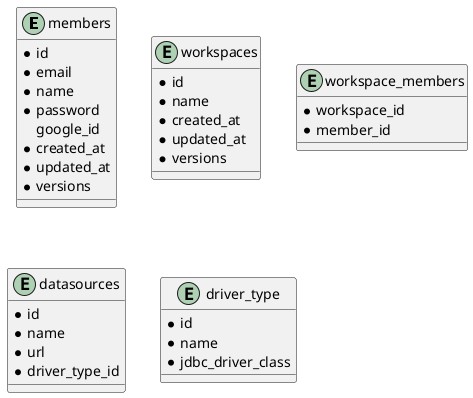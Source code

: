 @startuml

entity members {
  * id
  * email
  * name
  * password
    google_id
  * created_at
  * updated_at
  * versions
}

entity workspaces {
  * id
  * name
  * created_at
  * updated_at
  * versions
}

entity workspace_members {
  * workspace_id
  * member_id
}

entity datasources {
  * id
  * name
  * url
  * driver_type_id
}

entity driver_type {
  * id
  * name
  * jdbc_driver_class
}

@enduml
